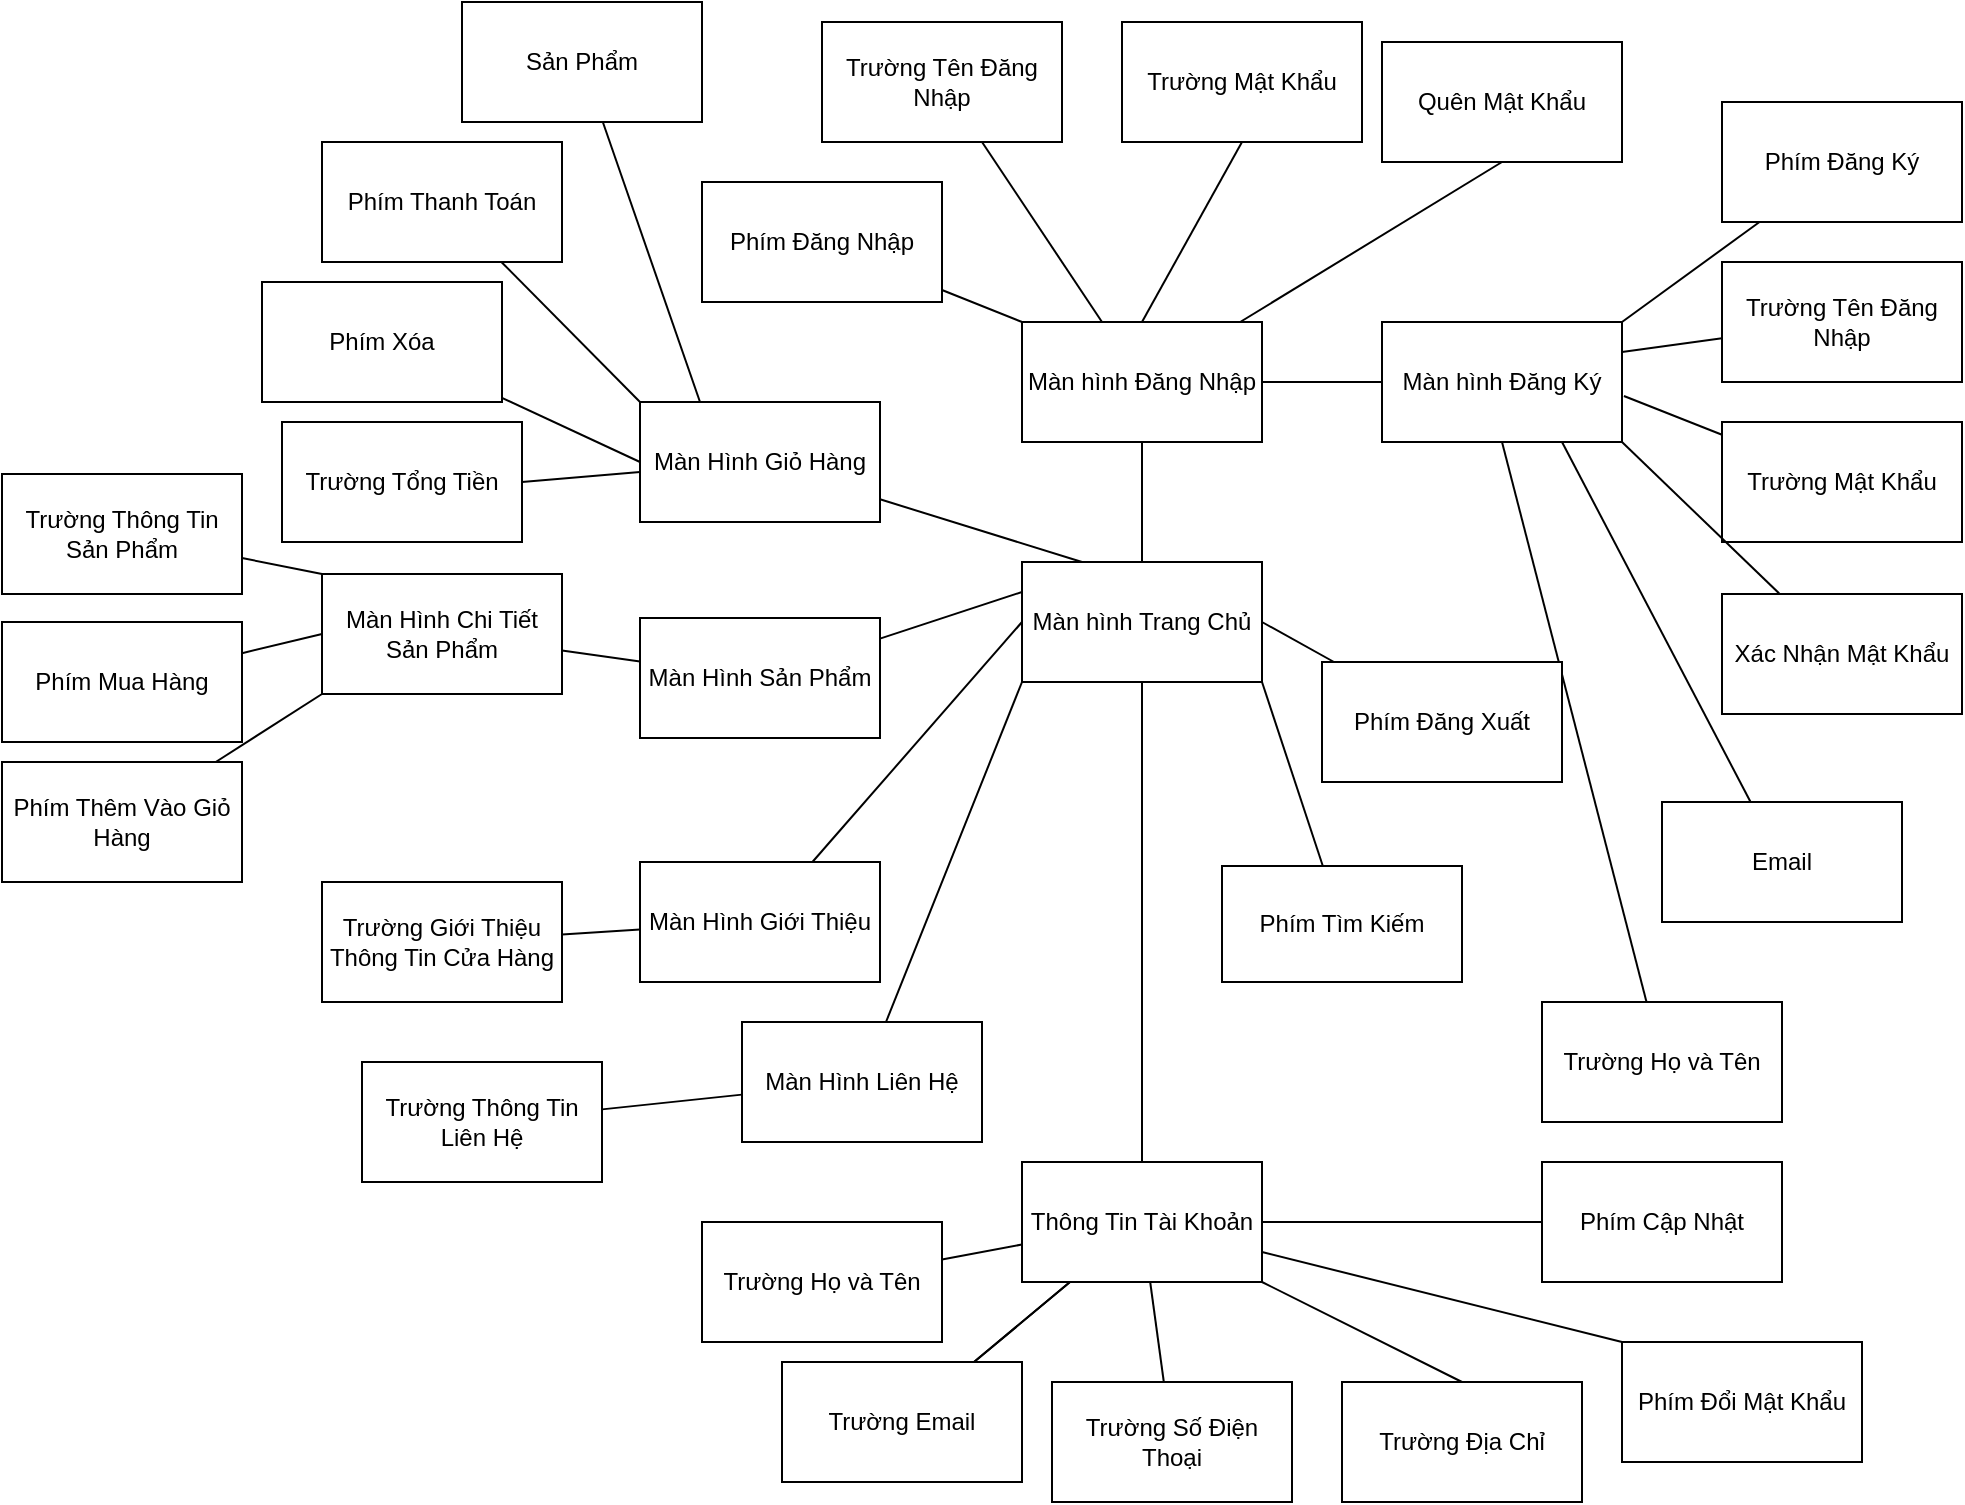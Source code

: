 <mxfile version="19.0.3" type="device"><diagram id="fnm4w636DLJriqzNdn5A" name="Trang-1"><mxGraphModel dx="1956" dy="997" grid="1" gridSize="10" guides="1" tooltips="1" connect="1" arrows="1" fold="1" page="1" pageScale="1" pageWidth="850" pageHeight="1100" math="0" shadow="0"><root><mxCell id="0"/><mxCell id="1" parent="0"/><mxCell id="d5vnMJPYwQ14p0faPkyi-7" style="edgeStyle=none;rounded=0;orthogonalLoop=1;jettySize=auto;html=1;endArrow=none;endFill=0;" edge="1" parent="1" source="lHS_LKnLFHseOw6KlrbO-1"><mxGeometry relative="1" as="geometry"><mxPoint x="410" y="600" as="targetPoint"/></mxGeometry></mxCell><mxCell id="lHS_LKnLFHseOw6KlrbO-1" value="Màn hình Trang Chủ" style="rounded=0;whiteSpace=wrap;html=1;" parent="1" vertex="1"><mxGeometry x="350" y="280" width="120" height="60" as="geometry"/></mxCell><mxCell id="lHS_LKnLFHseOw6KlrbO-26" value="" style="rounded=0;orthogonalLoop=1;jettySize=auto;html=1;endArrow=none;endFill=0;" parent="1" source="lHS_LKnLFHseOw6KlrbO-3" target="lHS_LKnLFHseOw6KlrbO-1" edge="1"><mxGeometry relative="1" as="geometry"/></mxCell><mxCell id="d5vnMJPYwQ14p0faPkyi-3" style="edgeStyle=none;rounded=0;orthogonalLoop=1;jettySize=auto;html=1;endArrow=none;endFill=0;entryX=0.5;entryY=1;entryDx=0;entryDy=0;" edge="1" parent="1" source="lHS_LKnLFHseOw6KlrbO-3" target="d5vnMJPYwQ14p0faPkyi-4"><mxGeometry relative="1" as="geometry"><mxPoint x="560" y="80" as="targetPoint"/></mxGeometry></mxCell><mxCell id="lHS_LKnLFHseOw6KlrbO-3" value="Màn hình Đăng Nhập" style="whiteSpace=wrap;html=1;" parent="1" vertex="1"><mxGeometry x="350" y="160" width="120" height="60" as="geometry"/></mxCell><mxCell id="lHS_LKnLFHseOw6KlrbO-5" value="" style="rounded=0;orthogonalLoop=1;jettySize=auto;html=1;endArrow=none;endFill=0;" parent="1" source="lHS_LKnLFHseOw6KlrbO-4" target="lHS_LKnLFHseOw6KlrbO-3" edge="1"><mxGeometry relative="1" as="geometry"/></mxCell><mxCell id="lHS_LKnLFHseOw6KlrbO-4" value="Màn hình Đăng Ký" style="whiteSpace=wrap;html=1;" parent="1" vertex="1"><mxGeometry x="530" y="160" width="120" height="60" as="geometry"/></mxCell><mxCell id="lHS_LKnLFHseOw6KlrbO-18" style="rounded=0;orthogonalLoop=1;jettySize=auto;html=1;entryX=0;entryY=0;entryDx=0;entryDy=0;endArrow=none;endFill=0;" parent="1" source="lHS_LKnLFHseOw6KlrbO-7" target="lHS_LKnLFHseOw6KlrbO-3" edge="1"><mxGeometry relative="1" as="geometry"/></mxCell><mxCell id="lHS_LKnLFHseOw6KlrbO-7" value="Phím Đăng Nhập" style="whiteSpace=wrap;html=1;" parent="1" vertex="1"><mxGeometry x="190" y="90" width="120" height="60" as="geometry"/></mxCell><mxCell id="lHS_LKnLFHseOw6KlrbO-16" value="" style="rounded=0;orthogonalLoop=1;jettySize=auto;html=1;endArrow=none;endFill=0;" parent="1" source="lHS_LKnLFHseOw6KlrbO-8" target="lHS_LKnLFHseOw6KlrbO-3" edge="1"><mxGeometry relative="1" as="geometry"/></mxCell><mxCell id="lHS_LKnLFHseOw6KlrbO-8" value="Trường Tên Đăng Nhập" style="whiteSpace=wrap;html=1;" parent="1" vertex="1"><mxGeometry x="250" y="10" width="120" height="60" as="geometry"/></mxCell><mxCell id="lHS_LKnLFHseOw6KlrbO-17" style="rounded=0;orthogonalLoop=1;jettySize=auto;html=1;entryX=0.5;entryY=0;entryDx=0;entryDy=0;endArrow=none;endFill=0;exitX=0.5;exitY=1;exitDx=0;exitDy=0;" parent="1" source="lHS_LKnLFHseOw6KlrbO-9" target="lHS_LKnLFHseOw6KlrbO-3" edge="1"><mxGeometry relative="1" as="geometry"/></mxCell><mxCell id="lHS_LKnLFHseOw6KlrbO-9" value="Trường Mật Khẩu" style="whiteSpace=wrap;html=1;" parent="1" vertex="1"><mxGeometry x="400" y="10" width="120" height="60" as="geometry"/></mxCell><mxCell id="lHS_LKnLFHseOw6KlrbO-19" style="rounded=0;orthogonalLoop=1;jettySize=auto;html=1;entryX=1;entryY=0;entryDx=0;entryDy=0;endArrow=none;endFill=0;" parent="1" source="lHS_LKnLFHseOw6KlrbO-10" target="lHS_LKnLFHseOw6KlrbO-4" edge="1"><mxGeometry relative="1" as="geometry"/></mxCell><mxCell id="lHS_LKnLFHseOw6KlrbO-10" value="Phím Đăng Ký" style="whiteSpace=wrap;html=1;" parent="1" vertex="1"><mxGeometry x="700" y="50" width="120" height="60" as="geometry"/></mxCell><mxCell id="lHS_LKnLFHseOw6KlrbO-21" style="rounded=0;orthogonalLoop=1;jettySize=auto;html=1;entryX=1;entryY=0.25;entryDx=0;entryDy=0;endArrow=none;endFill=0;" parent="1" source="lHS_LKnLFHseOw6KlrbO-11" target="lHS_LKnLFHseOw6KlrbO-4" edge="1"><mxGeometry relative="1" as="geometry"/></mxCell><mxCell id="lHS_LKnLFHseOw6KlrbO-11" value="Trường Tên Đăng Nhập" style="whiteSpace=wrap;html=1;" parent="1" vertex="1"><mxGeometry x="700" y="130" width="120" height="60" as="geometry"/></mxCell><mxCell id="lHS_LKnLFHseOw6KlrbO-22" style="rounded=0;orthogonalLoop=1;jettySize=auto;html=1;entryX=1.008;entryY=0.617;entryDx=0;entryDy=0;entryPerimeter=0;endArrow=none;endFill=0;" parent="1" source="lHS_LKnLFHseOw6KlrbO-12" target="lHS_LKnLFHseOw6KlrbO-4" edge="1"><mxGeometry relative="1" as="geometry"/></mxCell><mxCell id="lHS_LKnLFHseOw6KlrbO-12" value="Trường Mật Khẩu" style="whiteSpace=wrap;html=1;" parent="1" vertex="1"><mxGeometry x="700" y="210" width="120" height="60" as="geometry"/></mxCell><mxCell id="lHS_LKnLFHseOw6KlrbO-23" style="rounded=0;orthogonalLoop=1;jettySize=auto;html=1;entryX=0.5;entryY=1;entryDx=0;entryDy=0;endArrow=none;endFill=0;" parent="1" source="lHS_LKnLFHseOw6KlrbO-13" target="lHS_LKnLFHseOw6KlrbO-4" edge="1"><mxGeometry relative="1" as="geometry"/></mxCell><mxCell id="lHS_LKnLFHseOw6KlrbO-13" value="Trường Họ và Tên" style="whiteSpace=wrap;html=1;" parent="1" vertex="1"><mxGeometry x="610" y="500" width="120" height="60" as="geometry"/></mxCell><mxCell id="lHS_LKnLFHseOw6KlrbO-24" style="rounded=0;orthogonalLoop=1;jettySize=auto;html=1;entryX=0.75;entryY=1;entryDx=0;entryDy=0;endArrow=none;endFill=0;" parent="1" source="lHS_LKnLFHseOw6KlrbO-14" target="lHS_LKnLFHseOw6KlrbO-4" edge="1"><mxGeometry relative="1" as="geometry"/></mxCell><mxCell id="lHS_LKnLFHseOw6KlrbO-14" value="Email" style="whiteSpace=wrap;html=1;" parent="1" vertex="1"><mxGeometry x="670" y="400" width="120" height="60" as="geometry"/></mxCell><mxCell id="lHS_LKnLFHseOw6KlrbO-25" style="rounded=0;orthogonalLoop=1;jettySize=auto;html=1;entryX=1;entryY=1;entryDx=0;entryDy=0;endArrow=none;endFill=0;" parent="1" source="lHS_LKnLFHseOw6KlrbO-15" target="lHS_LKnLFHseOw6KlrbO-4" edge="1"><mxGeometry relative="1" as="geometry"/></mxCell><mxCell id="lHS_LKnLFHseOw6KlrbO-15" value="Xác Nhận Mật Khẩu" style="whiteSpace=wrap;html=1;" parent="1" vertex="1"><mxGeometry x="700" y="296" width="120" height="60" as="geometry"/></mxCell><mxCell id="lHS_LKnLFHseOw6KlrbO-36" style="rounded=0;orthogonalLoop=1;jettySize=auto;html=1;entryX=0;entryY=0.25;entryDx=0;entryDy=0;endArrow=none;endFill=0;" parent="1" source="lHS_LKnLFHseOw6KlrbO-27" target="lHS_LKnLFHseOw6KlrbO-1" edge="1"><mxGeometry relative="1" as="geometry"/></mxCell><mxCell id="lHS_LKnLFHseOw6KlrbO-27" value="Màn Hình Sản Phẩm" style="whiteSpace=wrap;html=1;" parent="1" vertex="1"><mxGeometry x="159" y="308" width="120" height="60" as="geometry"/></mxCell><mxCell id="lHS_LKnLFHseOw6KlrbO-35" style="rounded=0;orthogonalLoop=1;jettySize=auto;html=1;entryX=0;entryY=0.5;entryDx=0;entryDy=0;endArrow=none;endFill=0;" parent="1" source="lHS_LKnLFHseOw6KlrbO-28" target="lHS_LKnLFHseOw6KlrbO-1" edge="1"><mxGeometry relative="1" as="geometry"/></mxCell><mxCell id="lHS_LKnLFHseOw6KlrbO-28" value="Màn Hình Giới Thiệu" style="whiteSpace=wrap;html=1;" parent="1" vertex="1"><mxGeometry x="159" y="430" width="120" height="60" as="geometry"/></mxCell><mxCell id="lHS_LKnLFHseOw6KlrbO-37" style="rounded=0;orthogonalLoop=1;jettySize=auto;html=1;entryX=0;entryY=1;entryDx=0;entryDy=0;endArrow=none;endFill=0;" parent="1" source="lHS_LKnLFHseOw6KlrbO-29" target="lHS_LKnLFHseOw6KlrbO-1" edge="1"><mxGeometry relative="1" as="geometry"/></mxCell><mxCell id="lHS_LKnLFHseOw6KlrbO-29" value="Màn Hình Liên Hệ" style="whiteSpace=wrap;html=1;" parent="1" vertex="1"><mxGeometry x="210" y="510" width="120" height="60" as="geometry"/></mxCell><mxCell id="lHS_LKnLFHseOw6KlrbO-32" style="rounded=0;orthogonalLoop=1;jettySize=auto;html=1;entryX=1;entryY=0.5;entryDx=0;entryDy=0;endArrow=none;endFill=0;" parent="1" source="lHS_LKnLFHseOw6KlrbO-30" target="lHS_LKnLFHseOw6KlrbO-1" edge="1"><mxGeometry relative="1" as="geometry"/></mxCell><mxCell id="lHS_LKnLFHseOw6KlrbO-30" value="Phím Đăng Xuất" style="whiteSpace=wrap;html=1;" parent="1" vertex="1"><mxGeometry x="500" y="330" width="120" height="60" as="geometry"/></mxCell><mxCell id="lHS_LKnLFHseOw6KlrbO-33" style="rounded=0;orthogonalLoop=1;jettySize=auto;html=1;entryX=0.25;entryY=0;entryDx=0;entryDy=0;endArrow=none;endFill=0;" parent="1" source="lHS_LKnLFHseOw6KlrbO-31" target="lHS_LKnLFHseOw6KlrbO-1" edge="1"><mxGeometry relative="1" as="geometry"/></mxCell><mxCell id="d5vnMJPYwQ14p0faPkyi-23" style="edgeStyle=none;rounded=0;orthogonalLoop=1;jettySize=auto;html=1;endArrow=none;endFill=0;entryX=1;entryY=0.5;entryDx=0;entryDy=0;" edge="1" parent="1" source="lHS_LKnLFHseOw6KlrbO-31" target="d5vnMJPYwQ14p0faPkyi-24"><mxGeometry relative="1" as="geometry"><mxPoint x="100" y="240" as="targetPoint"/></mxGeometry></mxCell><mxCell id="lHS_LKnLFHseOw6KlrbO-31" value="Màn Hình Giỏ Hàng" style="whiteSpace=wrap;html=1;" parent="1" vertex="1"><mxGeometry x="159" y="200" width="120" height="60" as="geometry"/></mxCell><mxCell id="lHS_LKnLFHseOw6KlrbO-40" style="rounded=0;orthogonalLoop=1;jettySize=auto;html=1;entryX=0.25;entryY=0;entryDx=0;entryDy=0;endArrow=none;endFill=0;" parent="1" source="lHS_LKnLFHseOw6KlrbO-38" target="lHS_LKnLFHseOw6KlrbO-31" edge="1"><mxGeometry relative="1" as="geometry"/></mxCell><mxCell id="lHS_LKnLFHseOw6KlrbO-38" value="Sản Phẩm" style="whiteSpace=wrap;html=1;" parent="1" vertex="1"><mxGeometry x="70" width="120" height="60" as="geometry"/></mxCell><mxCell id="lHS_LKnLFHseOw6KlrbO-41" style="rounded=0;orthogonalLoop=1;jettySize=auto;html=1;entryX=0;entryY=0;entryDx=0;entryDy=0;endArrow=none;endFill=0;" parent="1" source="lHS_LKnLFHseOw6KlrbO-39" target="lHS_LKnLFHseOw6KlrbO-31" edge="1"><mxGeometry relative="1" as="geometry"/></mxCell><mxCell id="lHS_LKnLFHseOw6KlrbO-39" value="Phím Thanh Toán" style="whiteSpace=wrap;html=1;" parent="1" vertex="1"><mxGeometry y="70" width="120" height="60" as="geometry"/></mxCell><mxCell id="lHS_LKnLFHseOw6KlrbO-45" style="rounded=0;orthogonalLoop=1;jettySize=auto;html=1;entryX=1;entryY=1;entryDx=0;entryDy=0;endArrow=none;endFill=0;" parent="1" source="lHS_LKnLFHseOw6KlrbO-42" target="lHS_LKnLFHseOw6KlrbO-1" edge="1"><mxGeometry relative="1" as="geometry"/></mxCell><mxCell id="lHS_LKnLFHseOw6KlrbO-42" value="Phím Tìm Kiếm" style="whiteSpace=wrap;html=1;" parent="1" vertex="1"><mxGeometry x="450" y="432" width="120" height="58" as="geometry"/></mxCell><mxCell id="lHS_LKnLFHseOw6KlrbO-47" value="" style="rounded=0;orthogonalLoop=1;jettySize=auto;html=1;endArrow=none;endFill=0;" parent="1" source="lHS_LKnLFHseOw6KlrbO-43" target="lHS_LKnLFHseOw6KlrbO-27" edge="1"><mxGeometry relative="1" as="geometry"/></mxCell><mxCell id="lHS_LKnLFHseOw6KlrbO-43" value="Màn Hình Chi Tiết Sản Phẩm" style="whiteSpace=wrap;html=1;" parent="1" vertex="1"><mxGeometry y="286" width="120" height="60" as="geometry"/></mxCell><mxCell id="lHS_LKnLFHseOw6KlrbO-52" style="rounded=0;orthogonalLoop=1;jettySize=auto;html=1;entryX=0;entryY=0;entryDx=0;entryDy=0;endArrow=none;endFill=0;" parent="1" source="lHS_LKnLFHseOw6KlrbO-48" target="lHS_LKnLFHseOw6KlrbO-43" edge="1"><mxGeometry relative="1" as="geometry"/></mxCell><mxCell id="lHS_LKnLFHseOw6KlrbO-48" value="Trường Thông Tin Sản Phẩm" style="whiteSpace=wrap;html=1;" parent="1" vertex="1"><mxGeometry x="-160" y="236" width="120" height="60" as="geometry"/></mxCell><mxCell id="lHS_LKnLFHseOw6KlrbO-51" value="" style="rounded=0;orthogonalLoop=1;jettySize=auto;html=1;entryX=0;entryY=0.5;entryDx=0;entryDy=0;endArrow=none;endFill=0;" parent="1" source="lHS_LKnLFHseOw6KlrbO-50" target="lHS_LKnLFHseOw6KlrbO-43" edge="1"><mxGeometry relative="1" as="geometry"/></mxCell><mxCell id="lHS_LKnLFHseOw6KlrbO-50" value="Phím Mua Hàng" style="whiteSpace=wrap;html=1;" parent="1" vertex="1"><mxGeometry x="-160" y="310" width="120" height="60" as="geometry"/></mxCell><mxCell id="lHS_LKnLFHseOw6KlrbO-54" value="" style="rounded=0;orthogonalLoop=1;jettySize=auto;html=1;endArrow=none;endFill=0;" parent="1" source="lHS_LKnLFHseOw6KlrbO-53" target="lHS_LKnLFHseOw6KlrbO-28" edge="1"><mxGeometry relative="1" as="geometry"/></mxCell><mxCell id="lHS_LKnLFHseOw6KlrbO-53" value="Trường Giới Thiệu Thông Tin Cửa Hàng" style="whiteSpace=wrap;html=1;" parent="1" vertex="1"><mxGeometry y="440" width="120" height="60" as="geometry"/></mxCell><mxCell id="lHS_LKnLFHseOw6KlrbO-56" value="" style="rounded=0;orthogonalLoop=1;jettySize=auto;html=1;endArrow=none;endFill=0;" parent="1" source="lHS_LKnLFHseOw6KlrbO-55" target="lHS_LKnLFHseOw6KlrbO-29" edge="1"><mxGeometry relative="1" as="geometry"/></mxCell><mxCell id="lHS_LKnLFHseOw6KlrbO-55" value="Trường Thông Tin Liên Hệ" style="whiteSpace=wrap;html=1;" parent="1" vertex="1"><mxGeometry x="20" y="530" width="120" height="60" as="geometry"/></mxCell><mxCell id="lHS_LKnLFHseOw6KlrbO-58" style="rounded=0;orthogonalLoop=1;jettySize=auto;html=1;entryX=0;entryY=0.5;entryDx=0;entryDy=0;endArrow=none;endFill=0;" parent="1" source="lHS_LKnLFHseOw6KlrbO-57" target="lHS_LKnLFHseOw6KlrbO-31" edge="1"><mxGeometry relative="1" as="geometry"/></mxCell><mxCell id="lHS_LKnLFHseOw6KlrbO-57" value="Phím Xóa" style="whiteSpace=wrap;html=1;" parent="1" vertex="1"><mxGeometry x="-30" y="140" width="120" height="60" as="geometry"/></mxCell><mxCell id="lHS_LKnLFHseOw6KlrbO-60" style="rounded=0;orthogonalLoop=1;jettySize=auto;html=1;entryX=0;entryY=1;entryDx=0;entryDy=0;endArrow=none;endFill=0;" parent="1" source="lHS_LKnLFHseOw6KlrbO-59" target="lHS_LKnLFHseOw6KlrbO-43" edge="1"><mxGeometry relative="1" as="geometry"/></mxCell><mxCell id="lHS_LKnLFHseOw6KlrbO-59" value="Phím Thêm Vào Giỏ Hàng" style="whiteSpace=wrap;html=1;" parent="1" vertex="1"><mxGeometry x="-160" y="380" width="120" height="60" as="geometry"/></mxCell><mxCell id="d5vnMJPYwQ14p0faPkyi-4" value="Quên Mật Khẩu" style="whiteSpace=wrap;html=1;" vertex="1" parent="1"><mxGeometry x="530" y="20" width="120" height="60" as="geometry"/></mxCell><mxCell id="d5vnMJPYwQ14p0faPkyi-10" value="" style="edgeStyle=none;rounded=0;orthogonalLoop=1;jettySize=auto;html=1;endArrow=none;endFill=0;" edge="1" parent="1" source="d5vnMJPYwQ14p0faPkyi-8" target="d5vnMJPYwQ14p0faPkyi-9"><mxGeometry relative="1" as="geometry"/></mxCell><mxCell id="d5vnMJPYwQ14p0faPkyi-13" value="" style="edgeStyle=none;rounded=0;orthogonalLoop=1;jettySize=auto;html=1;endArrow=none;endFill=0;" edge="1" parent="1" source="d5vnMJPYwQ14p0faPkyi-8" target="d5vnMJPYwQ14p0faPkyi-12"><mxGeometry relative="1" as="geometry"/></mxCell><mxCell id="d5vnMJPYwQ14p0faPkyi-14" value="" style="edgeStyle=none;rounded=0;orthogonalLoop=1;jettySize=auto;html=1;endArrow=none;endFill=0;" edge="1" parent="1" source="d5vnMJPYwQ14p0faPkyi-8" target="d5vnMJPYwQ14p0faPkyi-12"><mxGeometry relative="1" as="geometry"/></mxCell><mxCell id="d5vnMJPYwQ14p0faPkyi-16" value="" style="edgeStyle=none;rounded=0;orthogonalLoop=1;jettySize=auto;html=1;endArrow=none;endFill=0;" edge="1" parent="1" source="d5vnMJPYwQ14p0faPkyi-8" target="d5vnMJPYwQ14p0faPkyi-15"><mxGeometry relative="1" as="geometry"/></mxCell><mxCell id="d5vnMJPYwQ14p0faPkyi-17" style="edgeStyle=none;rounded=0;orthogonalLoop=1;jettySize=auto;html=1;endArrow=none;endFill=0;entryX=0.5;entryY=0;entryDx=0;entryDy=0;" edge="1" parent="1" source="d5vnMJPYwQ14p0faPkyi-8" target="d5vnMJPYwQ14p0faPkyi-18"><mxGeometry relative="1" as="geometry"><mxPoint x="520" y="680" as="targetPoint"/></mxGeometry></mxCell><mxCell id="d5vnMJPYwQ14p0faPkyi-19" style="edgeStyle=none;rounded=0;orthogonalLoop=1;jettySize=auto;html=1;endArrow=none;endFill=0;entryX=0;entryY=0;entryDx=0;entryDy=0;" edge="1" parent="1" source="d5vnMJPYwQ14p0faPkyi-8" target="d5vnMJPYwQ14p0faPkyi-20"><mxGeometry relative="1" as="geometry"><mxPoint x="630" y="670" as="targetPoint"/></mxGeometry></mxCell><mxCell id="d5vnMJPYwQ14p0faPkyi-21" style="edgeStyle=none;rounded=0;orthogonalLoop=1;jettySize=auto;html=1;endArrow=none;endFill=0;entryX=0;entryY=0.5;entryDx=0;entryDy=0;" edge="1" parent="1" source="d5vnMJPYwQ14p0faPkyi-8" target="d5vnMJPYwQ14p0faPkyi-22"><mxGeometry relative="1" as="geometry"><mxPoint x="660" y="620" as="targetPoint"/></mxGeometry></mxCell><mxCell id="d5vnMJPYwQ14p0faPkyi-8" value="Thông Tin Tài Khoản" style="whiteSpace=wrap;html=1;" vertex="1" parent="1"><mxGeometry x="350" y="580" width="120" height="60" as="geometry"/></mxCell><mxCell id="d5vnMJPYwQ14p0faPkyi-9" value="Trường Họ và Tên" style="whiteSpace=wrap;html=1;" vertex="1" parent="1"><mxGeometry x="190" y="610" width="120" height="60" as="geometry"/></mxCell><mxCell id="d5vnMJPYwQ14p0faPkyi-12" value="Trường Email" style="whiteSpace=wrap;html=1;" vertex="1" parent="1"><mxGeometry x="230" y="680" width="120" height="60" as="geometry"/></mxCell><mxCell id="d5vnMJPYwQ14p0faPkyi-15" value="Trường Số Điện Thoại" style="whiteSpace=wrap;html=1;" vertex="1" parent="1"><mxGeometry x="365" y="690" width="120" height="60" as="geometry"/></mxCell><mxCell id="d5vnMJPYwQ14p0faPkyi-18" value="Trường Địa Chỉ" style="whiteSpace=wrap;html=1;" vertex="1" parent="1"><mxGeometry x="510" y="690" width="120" height="60" as="geometry"/></mxCell><mxCell id="d5vnMJPYwQ14p0faPkyi-20" value="Phím Đổi Mật Khẩu" style="whiteSpace=wrap;html=1;" vertex="1" parent="1"><mxGeometry x="650" y="670" width="120" height="60" as="geometry"/></mxCell><mxCell id="d5vnMJPYwQ14p0faPkyi-22" value="Phím Cập Nhật" style="whiteSpace=wrap;html=1;" vertex="1" parent="1"><mxGeometry x="610" y="580" width="120" height="60" as="geometry"/></mxCell><mxCell id="d5vnMJPYwQ14p0faPkyi-24" value="Trường Tổng Tiền" style="whiteSpace=wrap;html=1;" vertex="1" parent="1"><mxGeometry x="-20" y="210" width="120" height="60" as="geometry"/></mxCell></root></mxGraphModel></diagram></mxfile>